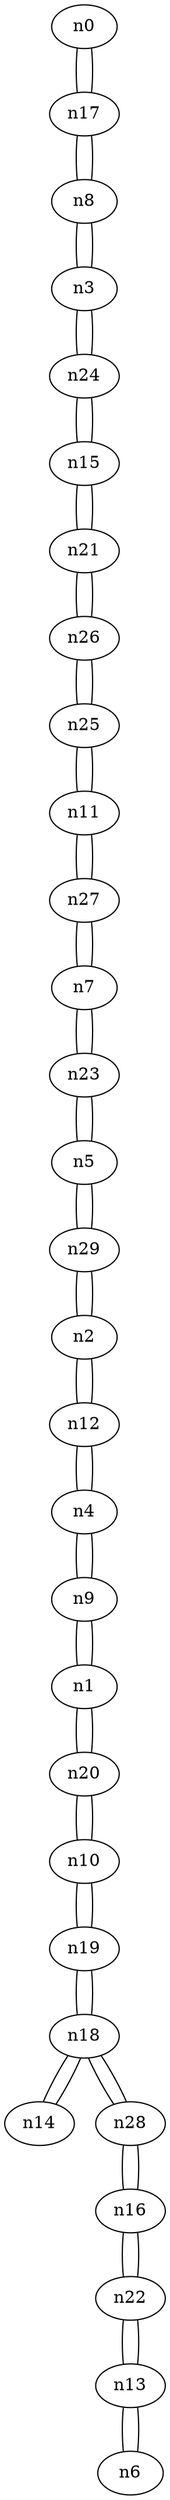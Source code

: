 graph {
n0;
n1;
n2;
n3;
n4;
n5;
n6;
n7;
n8;
n9;
n10;
n11;
n12;
n13;
n14;
n15;
n16;
n17;
n18;
n19;
n20;
n21;
n22;
n23;
n24;
n25;
n26;
n27;
n28;
n29;
n0 -- n17;
n1 -- n9;
n1 -- n20;
n2 -- n29;
n2 -- n12;
n3 -- n24;
n3 -- n8;
n4 -- n9;
n4 -- n12;
n5 -- n29;
n5 -- n23;
n6 -- n13;
n7 -- n27;
n7 -- n23;
n8 -- n3;
n8 -- n17;
n9 -- n4;
n9 -- n1;
n10 -- n20;
n10 -- n19;
n11 -- n27;
n11 -- n25;
n12 -- n2;
n12 -- n4;
n13 -- n22;
n13 -- n6;
n14 -- n18;
n15 -- n24;
n15 -- n21;
n16 -- n22;
n16 -- n28;
n17 -- n0;
n17 -- n8;
n18 -- n28;
n18 -- n19;
n18 -- n14;
n19 -- n10;
n19 -- n18;
n20 -- n10;
n20 -- n1;
n21 -- n26;
n21 -- n15;
n22 -- n13;
n22 -- n16;
n23 -- n7;
n23 -- n5;
n24 -- n15;
n24 -- n3;
n25 -- n26;
n25 -- n11;
n26 -- n21;
n26 -- n25;
n27 -- n11;
n27 -- n7;
n28 -- n18;
n28 -- n16;
n29 -- n2;
n29 -- n5;
}
